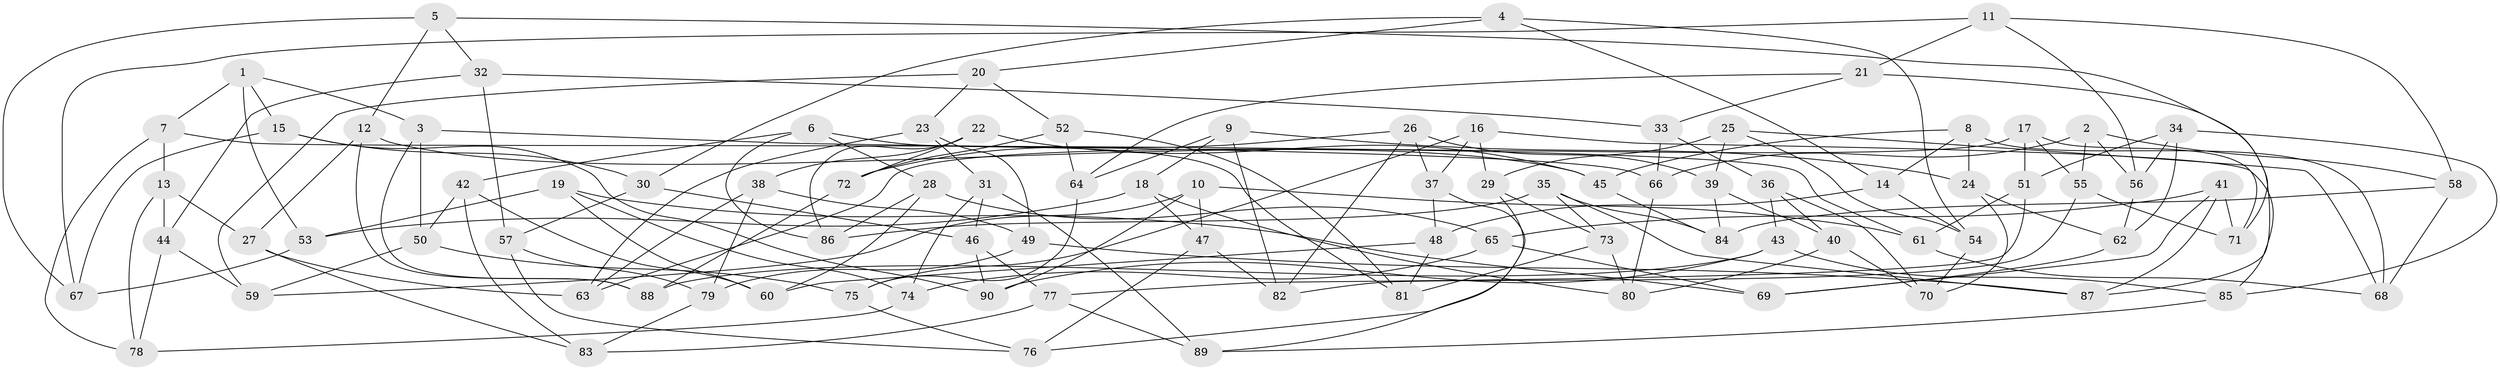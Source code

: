 // coarse degree distribution, {7: 0.21428571428571427, 8: 0.10714285714285714, 11: 0.03571428571428571, 6: 0.14285714285714285, 10: 0.10714285714285714, 9: 0.10714285714285714, 4: 0.14285714285714285, 5: 0.07142857142857142, 3: 0.07142857142857142}
// Generated by graph-tools (version 1.1) at 2025/53/03/04/25 22:53:44]
// undirected, 90 vertices, 180 edges
graph export_dot {
  node [color=gray90,style=filled];
  1;
  2;
  3;
  4;
  5;
  6;
  7;
  8;
  9;
  10;
  11;
  12;
  13;
  14;
  15;
  16;
  17;
  18;
  19;
  20;
  21;
  22;
  23;
  24;
  25;
  26;
  27;
  28;
  29;
  30;
  31;
  32;
  33;
  34;
  35;
  36;
  37;
  38;
  39;
  40;
  41;
  42;
  43;
  44;
  45;
  46;
  47;
  48;
  49;
  50;
  51;
  52;
  53;
  54;
  55;
  56;
  57;
  58;
  59;
  60;
  61;
  62;
  63;
  64;
  65;
  66;
  67;
  68;
  69;
  70;
  71;
  72;
  73;
  74;
  75;
  76;
  77;
  78;
  79;
  80;
  81;
  82;
  83;
  84;
  85;
  86;
  87;
  88;
  89;
  90;
  1 -- 3;
  1 -- 15;
  1 -- 53;
  1 -- 7;
  2 -- 56;
  2 -- 66;
  2 -- 55;
  2 -- 58;
  3 -- 66;
  3 -- 88;
  3 -- 50;
  4 -- 54;
  4 -- 20;
  4 -- 30;
  4 -- 14;
  5 -- 67;
  5 -- 32;
  5 -- 71;
  5 -- 12;
  6 -- 86;
  6 -- 42;
  6 -- 28;
  6 -- 81;
  7 -- 13;
  7 -- 78;
  7 -- 61;
  8 -- 45;
  8 -- 14;
  8 -- 68;
  8 -- 24;
  9 -- 82;
  9 -- 64;
  9 -- 24;
  9 -- 18;
  10 -- 90;
  10 -- 47;
  10 -- 61;
  10 -- 59;
  11 -- 21;
  11 -- 67;
  11 -- 58;
  11 -- 56;
  12 -- 27;
  12 -- 88;
  12 -- 45;
  13 -- 78;
  13 -- 27;
  13 -- 44;
  14 -- 48;
  14 -- 54;
  15 -- 90;
  15 -- 30;
  15 -- 67;
  16 -- 85;
  16 -- 75;
  16 -- 37;
  16 -- 29;
  17 -- 63;
  17 -- 71;
  17 -- 51;
  17 -- 55;
  18 -- 53;
  18 -- 47;
  18 -- 80;
  19 -- 53;
  19 -- 60;
  19 -- 74;
  19 -- 69;
  20 -- 23;
  20 -- 59;
  20 -- 52;
  21 -- 87;
  21 -- 64;
  21 -- 33;
  22 -- 45;
  22 -- 38;
  22 -- 86;
  22 -- 72;
  23 -- 63;
  23 -- 31;
  23 -- 49;
  24 -- 62;
  24 -- 70;
  25 -- 39;
  25 -- 54;
  25 -- 68;
  25 -- 29;
  26 -- 82;
  26 -- 37;
  26 -- 39;
  26 -- 72;
  27 -- 63;
  27 -- 83;
  28 -- 86;
  28 -- 60;
  28 -- 65;
  29 -- 73;
  29 -- 76;
  30 -- 57;
  30 -- 46;
  31 -- 89;
  31 -- 74;
  31 -- 46;
  32 -- 33;
  32 -- 44;
  32 -- 57;
  33 -- 36;
  33 -- 66;
  34 -- 56;
  34 -- 62;
  34 -- 85;
  34 -- 51;
  35 -- 84;
  35 -- 86;
  35 -- 87;
  35 -- 73;
  36 -- 70;
  36 -- 40;
  36 -- 43;
  37 -- 89;
  37 -- 48;
  38 -- 79;
  38 -- 49;
  38 -- 63;
  39 -- 84;
  39 -- 40;
  40 -- 70;
  40 -- 80;
  41 -- 71;
  41 -- 69;
  41 -- 65;
  41 -- 87;
  42 -- 50;
  42 -- 60;
  42 -- 83;
  43 -- 90;
  43 -- 85;
  43 -- 88;
  44 -- 59;
  44 -- 78;
  45 -- 84;
  46 -- 90;
  46 -- 77;
  47 -- 76;
  47 -- 82;
  48 -- 81;
  48 -- 60;
  49 -- 87;
  49 -- 79;
  50 -- 75;
  50 -- 59;
  51 -- 61;
  51 -- 77;
  52 -- 72;
  52 -- 64;
  52 -- 81;
  53 -- 67;
  54 -- 70;
  55 -- 71;
  55 -- 82;
  56 -- 62;
  57 -- 76;
  57 -- 79;
  58 -- 84;
  58 -- 68;
  61 -- 68;
  62 -- 69;
  64 -- 75;
  65 -- 69;
  65 -- 74;
  66 -- 80;
  72 -- 88;
  73 -- 80;
  73 -- 81;
  74 -- 78;
  75 -- 76;
  77 -- 83;
  77 -- 89;
  79 -- 83;
  85 -- 89;
}
